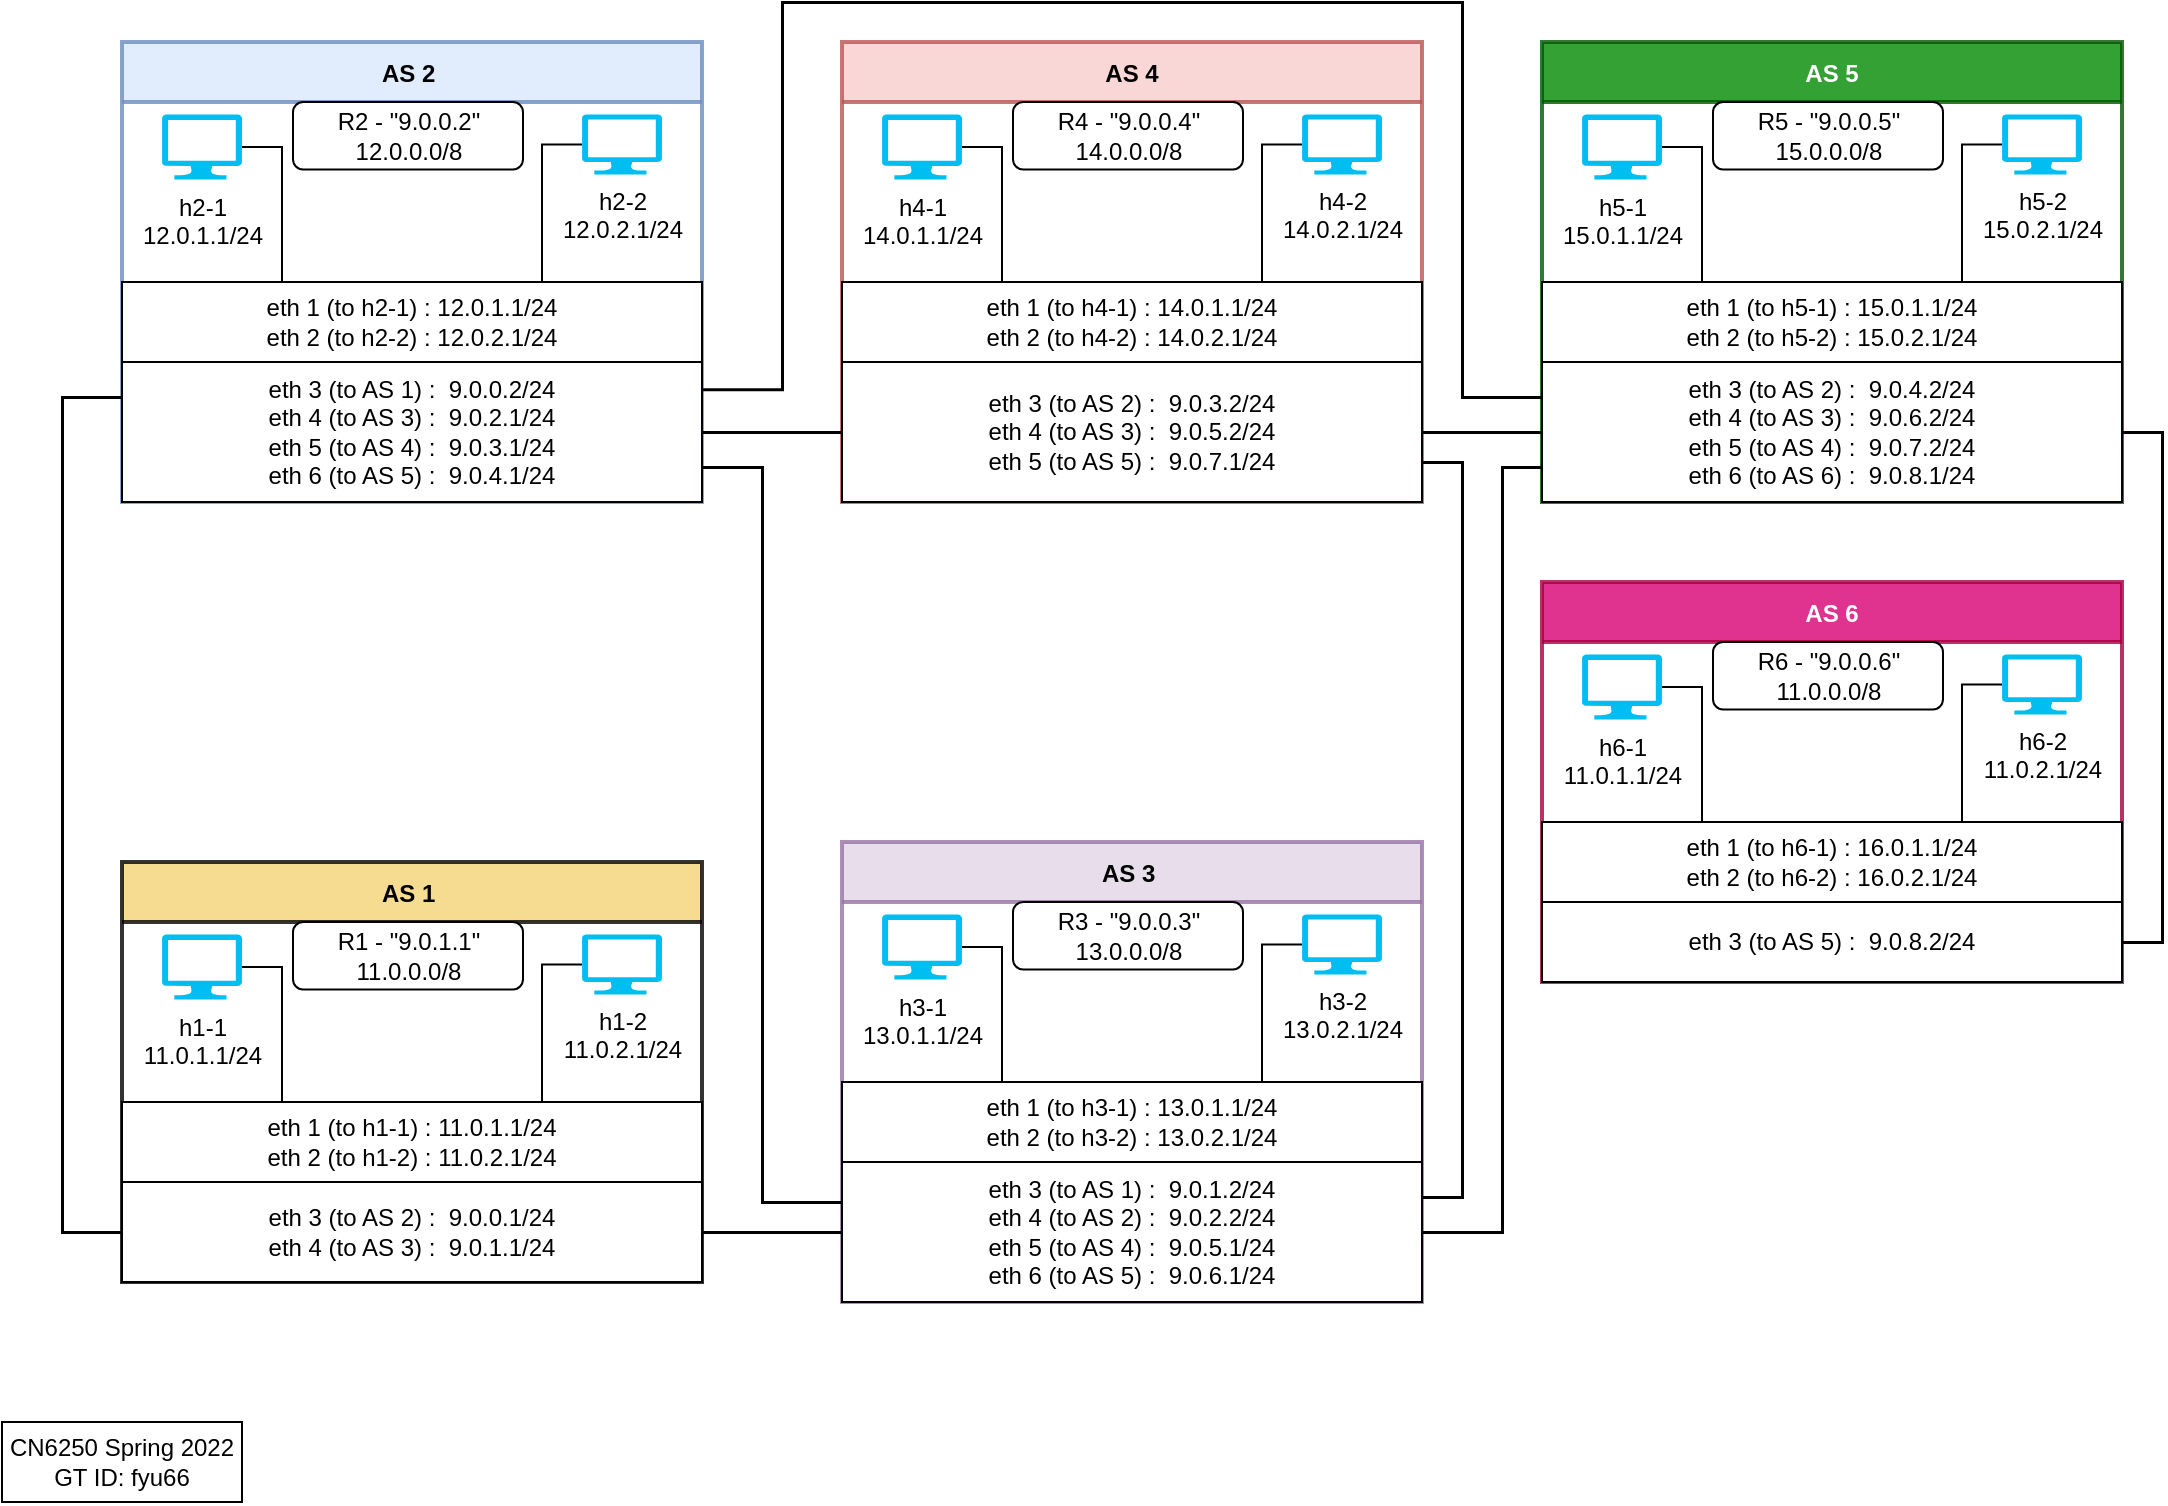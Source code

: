 <mxfile version="17.2.2" type="github">
  <diagram id="hPBcGTMjvYHtOmkIqjpS" name="Page-1">
    <mxGraphModel dx="2062" dy="1097" grid="1" gridSize="10" guides="1" tooltips="1" connect="1" arrows="1" fold="1" page="1" pageScale="1" pageWidth="1100" pageHeight="850" math="0" shadow="0">
      <root>
        <mxCell id="0" />
        <mxCell id="1" parent="0" />
        <mxCell id="3R8BAee1Lmwa3WrxwWTS-9" value="AS 1 " style="swimlane;rounded=0;shadow=0;glass=0;fillColor=#f4d476;gradientColor=none;opacity=80;strokeWidth=2;startSize=30;" vertex="1" parent="1">
          <mxGeometry x="60" y="490" width="290" height="210" as="geometry" />
        </mxCell>
        <mxCell id="3R8BAee1Lmwa3WrxwWTS-3" value="eth 1 (to h1-1) :&amp;nbsp;11.0.1.1/24&lt;br&gt;eth 2 (to h1-2) : 11.0.2.1/24" style="rounded=0;whiteSpace=wrap;html=1;" vertex="1" parent="3R8BAee1Lmwa3WrxwWTS-9">
          <mxGeometry y="120" width="290" height="40" as="geometry" />
        </mxCell>
        <mxCell id="3R8BAee1Lmwa3WrxwWTS-1" value="R1 - &quot;9.0.1.1&quot;&lt;br&gt;11.0.0.0/8" style="rounded=1;whiteSpace=wrap;html=1;" vertex="1" parent="3R8BAee1Lmwa3WrxwWTS-9">
          <mxGeometry x="85.5" y="30" width="115" height="33.75" as="geometry" />
        </mxCell>
        <mxCell id="3R8BAee1Lmwa3WrxwWTS-2" value="eth 3 (to AS 2) :&amp;nbsp; 9.0.0.1/24&lt;br&gt;eth 4 (to AS 3) :&amp;nbsp;&amp;nbsp;9.0.1.1/24" style="rounded=0;whiteSpace=wrap;html=1;" vertex="1" parent="3R8BAee1Lmwa3WrxwWTS-9">
          <mxGeometry y="160" width="290" height="50" as="geometry" />
        </mxCell>
        <mxCell id="3R8BAee1Lmwa3WrxwWTS-66" style="edgeStyle=elbowEdgeStyle;rounded=0;orthogonalLoop=1;jettySize=auto;html=1;entryX=0.75;entryY=0;entryDx=0;entryDy=0;endArrow=none;endFill=0;" edge="1" parent="3R8BAee1Lmwa3WrxwWTS-9" source="3R8BAee1Lmwa3WrxwWTS-5" target="3R8BAee1Lmwa3WrxwWTS-3">
          <mxGeometry relative="1" as="geometry">
            <Array as="points">
              <mxPoint x="210" y="90" />
            </Array>
          </mxGeometry>
        </mxCell>
        <mxCell id="3R8BAee1Lmwa3WrxwWTS-5" value="h1-2&lt;br&gt;11.0.2.1/24" style="verticalLabelPosition=bottom;html=1;verticalAlign=top;align=center;strokeColor=none;fillColor=#00BEF2;shape=mxgraph.azure.computer;pointerEvents=1;" vertex="1" parent="3R8BAee1Lmwa3WrxwWTS-9">
          <mxGeometry x="230" y="36.25" width="40" height="30" as="geometry" />
        </mxCell>
        <mxCell id="3R8BAee1Lmwa3WrxwWTS-65" style="edgeStyle=elbowEdgeStyle;rounded=0;orthogonalLoop=1;jettySize=auto;html=1;entryX=0.25;entryY=0;entryDx=0;entryDy=0;endArrow=none;endFill=0;" edge="1" parent="3R8BAee1Lmwa3WrxwWTS-9" source="3R8BAee1Lmwa3WrxwWTS-4" target="3R8BAee1Lmwa3WrxwWTS-3">
          <mxGeometry relative="1" as="geometry">
            <Array as="points">
              <mxPoint x="80" y="90" />
            </Array>
          </mxGeometry>
        </mxCell>
        <mxCell id="3R8BAee1Lmwa3WrxwWTS-4" value="h1-1&lt;br&gt;11.0.1.1/24" style="verticalLabelPosition=bottom;html=1;verticalAlign=top;align=center;strokeColor=none;fillColor=#00BEF2;shape=mxgraph.azure.computer;pointerEvents=1;" vertex="1" parent="3R8BAee1Lmwa3WrxwWTS-9">
          <mxGeometry x="20" y="36.25" width="40" height="32.5" as="geometry" />
        </mxCell>
        <mxCell id="3R8BAee1Lmwa3WrxwWTS-75" value="AS 2 " style="swimlane;rounded=0;shadow=0;glass=0;fillColor=#dae8fc;opacity=80;strokeWidth=2;startSize=30;strokeColor=#6c8ebf;" vertex="1" parent="1">
          <mxGeometry x="60" y="80" width="290" height="230" as="geometry" />
        </mxCell>
        <mxCell id="3R8BAee1Lmwa3WrxwWTS-76" value="eth 1 (to h2-1) :&amp;nbsp;12.0.1.1/24&lt;br&gt;eth 2 (to h2-2) : 12.0.2.1/24" style="rounded=0;whiteSpace=wrap;html=1;" vertex="1" parent="3R8BAee1Lmwa3WrxwWTS-75">
          <mxGeometry y="120" width="290" height="40" as="geometry" />
        </mxCell>
        <mxCell id="3R8BAee1Lmwa3WrxwWTS-77" value="R2 - &quot;9.0.0.2&quot;&lt;br&gt;12.0.0.0/8" style="rounded=1;whiteSpace=wrap;html=1;" vertex="1" parent="3R8BAee1Lmwa3WrxwWTS-75">
          <mxGeometry x="85.5" y="30" width="115" height="33.75" as="geometry" />
        </mxCell>
        <mxCell id="3R8BAee1Lmwa3WrxwWTS-78" value="eth 3 (to AS 1) :&amp;nbsp; 9.0.0.2/24&lt;br&gt;eth 4 (to AS 3) :&amp;nbsp; 9.0.2.1/24&lt;br&gt;eth 5 (to AS 4) :&amp;nbsp; 9.0.3.1/24&lt;br&gt;eth 6 (to AS 5) :&amp;nbsp; 9.0.4.1/24" style="rounded=0;whiteSpace=wrap;html=1;" vertex="1" parent="3R8BAee1Lmwa3WrxwWTS-75">
          <mxGeometry y="160" width="290" height="70" as="geometry" />
        </mxCell>
        <mxCell id="3R8BAee1Lmwa3WrxwWTS-79" style="edgeStyle=elbowEdgeStyle;rounded=0;orthogonalLoop=1;jettySize=auto;html=1;entryX=0.75;entryY=0;entryDx=0;entryDy=0;endArrow=none;endFill=0;" edge="1" parent="3R8BAee1Lmwa3WrxwWTS-75" source="3R8BAee1Lmwa3WrxwWTS-80" target="3R8BAee1Lmwa3WrxwWTS-76">
          <mxGeometry relative="1" as="geometry">
            <Array as="points">
              <mxPoint x="210" y="90" />
            </Array>
          </mxGeometry>
        </mxCell>
        <mxCell id="3R8BAee1Lmwa3WrxwWTS-80" value="h2-2&lt;br&gt;12.0.2.1/24" style="verticalLabelPosition=bottom;html=1;verticalAlign=top;align=center;strokeColor=none;fillColor=#00BEF2;shape=mxgraph.azure.computer;pointerEvents=1;" vertex="1" parent="3R8BAee1Lmwa3WrxwWTS-75">
          <mxGeometry x="230" y="36.25" width="40" height="30" as="geometry" />
        </mxCell>
        <mxCell id="3R8BAee1Lmwa3WrxwWTS-81" style="edgeStyle=elbowEdgeStyle;rounded=0;orthogonalLoop=1;jettySize=auto;html=1;entryX=0.25;entryY=0;entryDx=0;entryDy=0;endArrow=none;endFill=0;" edge="1" parent="3R8BAee1Lmwa3WrxwWTS-75" source="3R8BAee1Lmwa3WrxwWTS-82" target="3R8BAee1Lmwa3WrxwWTS-76">
          <mxGeometry relative="1" as="geometry">
            <Array as="points">
              <mxPoint x="80" y="90" />
            </Array>
          </mxGeometry>
        </mxCell>
        <mxCell id="3R8BAee1Lmwa3WrxwWTS-82" value="h2-1&lt;br&gt;12.0.1.1/24" style="verticalLabelPosition=bottom;html=1;verticalAlign=top;align=center;strokeColor=none;fillColor=#00BEF2;shape=mxgraph.azure.computer;pointerEvents=1;" vertex="1" parent="3R8BAee1Lmwa3WrxwWTS-75">
          <mxGeometry x="20" y="36.25" width="40" height="32.5" as="geometry" />
        </mxCell>
        <mxCell id="3R8BAee1Lmwa3WrxwWTS-84" style="edgeStyle=elbowEdgeStyle;rounded=0;orthogonalLoop=1;jettySize=auto;html=1;exitX=0;exitY=0.5;exitDx=0;exitDy=0;entryX=0;entryY=0.25;entryDx=0;entryDy=0;endArrow=none;endFill=0;strokeWidth=1.5;" edge="1" parent="1" source="3R8BAee1Lmwa3WrxwWTS-2" target="3R8BAee1Lmwa3WrxwWTS-78">
          <mxGeometry relative="1" as="geometry">
            <Array as="points">
              <mxPoint x="30" y="470" />
              <mxPoint x="60" y="470" />
            </Array>
          </mxGeometry>
        </mxCell>
        <mxCell id="3R8BAee1Lmwa3WrxwWTS-93" value="AS 3 " style="swimlane;rounded=0;shadow=0;glass=0;fillColor=#e1d5e7;opacity=80;strokeWidth=2;startSize=30;strokeColor=#9673a6;" vertex="1" parent="1">
          <mxGeometry x="420" y="480" width="290" height="230" as="geometry" />
        </mxCell>
        <mxCell id="3R8BAee1Lmwa3WrxwWTS-94" value="eth 1 (to h3-1) :&amp;nbsp;13.0.1.1/24&lt;br&gt;eth 2 (to h3-2) : 13.0.2.1/24" style="rounded=0;whiteSpace=wrap;html=1;" vertex="1" parent="3R8BAee1Lmwa3WrxwWTS-93">
          <mxGeometry y="120" width="290" height="40" as="geometry" />
        </mxCell>
        <mxCell id="3R8BAee1Lmwa3WrxwWTS-95" value="R3 - &quot;9.0.0.3&quot;&lt;br&gt;13.0.0.0/8" style="rounded=1;whiteSpace=wrap;html=1;" vertex="1" parent="3R8BAee1Lmwa3WrxwWTS-93">
          <mxGeometry x="85.5" y="30" width="115" height="33.75" as="geometry" />
        </mxCell>
        <mxCell id="3R8BAee1Lmwa3WrxwWTS-96" value="eth 3 (to AS 1) :&amp;nbsp; 9.0.1.2/24&lt;br&gt;eth 4 (to AS 2) :&amp;nbsp; 9.0.2.2/24&lt;br&gt;eth 5 (to AS 4) :&amp;nbsp; 9.0.5.1/24&lt;br&gt;eth 6 (to AS 5) :&amp;nbsp; 9.0.6.1/24" style="rounded=0;whiteSpace=wrap;html=1;" vertex="1" parent="3R8BAee1Lmwa3WrxwWTS-93">
          <mxGeometry y="160" width="290" height="70" as="geometry" />
        </mxCell>
        <mxCell id="3R8BAee1Lmwa3WrxwWTS-97" style="edgeStyle=elbowEdgeStyle;rounded=0;orthogonalLoop=1;jettySize=auto;html=1;entryX=0.75;entryY=0;entryDx=0;entryDy=0;endArrow=none;endFill=0;" edge="1" parent="3R8BAee1Lmwa3WrxwWTS-93" source="3R8BAee1Lmwa3WrxwWTS-98" target="3R8BAee1Lmwa3WrxwWTS-94">
          <mxGeometry relative="1" as="geometry">
            <Array as="points">
              <mxPoint x="210" y="90" />
            </Array>
          </mxGeometry>
        </mxCell>
        <mxCell id="3R8BAee1Lmwa3WrxwWTS-98" value="h3-2&lt;br&gt;13.0.2.1/24" style="verticalLabelPosition=bottom;html=1;verticalAlign=top;align=center;strokeColor=none;fillColor=#00BEF2;shape=mxgraph.azure.computer;pointerEvents=1;" vertex="1" parent="3R8BAee1Lmwa3WrxwWTS-93">
          <mxGeometry x="230" y="36.25" width="40" height="30" as="geometry" />
        </mxCell>
        <mxCell id="3R8BAee1Lmwa3WrxwWTS-99" style="edgeStyle=elbowEdgeStyle;rounded=0;orthogonalLoop=1;jettySize=auto;html=1;entryX=0.25;entryY=0;entryDx=0;entryDy=0;endArrow=none;endFill=0;" edge="1" parent="3R8BAee1Lmwa3WrxwWTS-93" source="3R8BAee1Lmwa3WrxwWTS-100" target="3R8BAee1Lmwa3WrxwWTS-94">
          <mxGeometry relative="1" as="geometry">
            <Array as="points">
              <mxPoint x="80" y="90" />
            </Array>
          </mxGeometry>
        </mxCell>
        <mxCell id="3R8BAee1Lmwa3WrxwWTS-100" value="h3-1&lt;br&gt;13.0.1.1/24" style="verticalLabelPosition=bottom;html=1;verticalAlign=top;align=center;strokeColor=none;fillColor=#00BEF2;shape=mxgraph.azure.computer;pointerEvents=1;" vertex="1" parent="3R8BAee1Lmwa3WrxwWTS-93">
          <mxGeometry x="20" y="36.25" width="40" height="32.5" as="geometry" />
        </mxCell>
        <mxCell id="3R8BAee1Lmwa3WrxwWTS-101" style="edgeStyle=elbowEdgeStyle;rounded=0;orthogonalLoop=1;jettySize=auto;html=1;entryX=0;entryY=0.5;entryDx=0;entryDy=0;endArrow=none;endFill=0;strokeWidth=1.5;" edge="1" parent="1" source="3R8BAee1Lmwa3WrxwWTS-2" target="3R8BAee1Lmwa3WrxwWTS-96">
          <mxGeometry relative="1" as="geometry" />
        </mxCell>
        <mxCell id="3R8BAee1Lmwa3WrxwWTS-102" style="edgeStyle=orthogonalEdgeStyle;rounded=0;orthogonalLoop=1;jettySize=auto;html=1;endArrow=none;endFill=0;exitX=1;exitY=0.75;exitDx=0;exitDy=0;strokeWidth=1.5;" edge="1" parent="1" source="3R8BAee1Lmwa3WrxwWTS-78">
          <mxGeometry relative="1" as="geometry">
            <mxPoint x="420" y="660" as="targetPoint" />
            <Array as="points">
              <mxPoint x="380" y="293" />
              <mxPoint x="380" y="660" />
            </Array>
          </mxGeometry>
        </mxCell>
        <mxCell id="3R8BAee1Lmwa3WrxwWTS-104" value="AS 4" style="swimlane;rounded=0;shadow=0;glass=0;fillColor=#f8cecc;opacity=80;strokeWidth=2;startSize=30;strokeColor=#b85450;" vertex="1" parent="1">
          <mxGeometry x="420" y="80" width="290" height="230" as="geometry" />
        </mxCell>
        <mxCell id="3R8BAee1Lmwa3WrxwWTS-105" value="eth 1 (to h4-1) :&amp;nbsp;14.0.1.1/24&lt;br&gt;eth 2 (to h4-2) : 14.0.2.1/24" style="rounded=0;whiteSpace=wrap;html=1;" vertex="1" parent="3R8BAee1Lmwa3WrxwWTS-104">
          <mxGeometry y="120" width="290" height="40" as="geometry" />
        </mxCell>
        <mxCell id="3R8BAee1Lmwa3WrxwWTS-106" value="R4 - &quot;9.0.0.4&quot;&lt;br&gt;14.0.0.0/8" style="rounded=1;whiteSpace=wrap;html=1;" vertex="1" parent="3R8BAee1Lmwa3WrxwWTS-104">
          <mxGeometry x="85.5" y="30" width="115" height="33.75" as="geometry" />
        </mxCell>
        <mxCell id="3R8BAee1Lmwa3WrxwWTS-107" value="eth 3 (to AS 2) :&amp;nbsp; 9.0.3.2/24&lt;br&gt;eth 4 (to AS 3) :&amp;nbsp; 9.0.5.2/24&lt;br&gt;eth 5 (to AS 5) :&amp;nbsp; 9.0.7.1/24" style="rounded=0;whiteSpace=wrap;html=1;" vertex="1" parent="3R8BAee1Lmwa3WrxwWTS-104">
          <mxGeometry y="160" width="290" height="70" as="geometry" />
        </mxCell>
        <mxCell id="3R8BAee1Lmwa3WrxwWTS-108" style="edgeStyle=elbowEdgeStyle;rounded=0;orthogonalLoop=1;jettySize=auto;html=1;entryX=0.75;entryY=0;entryDx=0;entryDy=0;endArrow=none;endFill=0;" edge="1" parent="3R8BAee1Lmwa3WrxwWTS-104" source="3R8BAee1Lmwa3WrxwWTS-109" target="3R8BAee1Lmwa3WrxwWTS-105">
          <mxGeometry relative="1" as="geometry">
            <Array as="points">
              <mxPoint x="210" y="90" />
            </Array>
          </mxGeometry>
        </mxCell>
        <mxCell id="3R8BAee1Lmwa3WrxwWTS-109" value="h4-2&lt;br&gt;14.0.2.1/24" style="verticalLabelPosition=bottom;html=1;verticalAlign=top;align=center;strokeColor=none;fillColor=#00BEF2;shape=mxgraph.azure.computer;pointerEvents=1;" vertex="1" parent="3R8BAee1Lmwa3WrxwWTS-104">
          <mxGeometry x="230" y="36.25" width="40" height="30" as="geometry" />
        </mxCell>
        <mxCell id="3R8BAee1Lmwa3WrxwWTS-110" style="edgeStyle=elbowEdgeStyle;rounded=0;orthogonalLoop=1;jettySize=auto;html=1;entryX=0.25;entryY=0;entryDx=0;entryDy=0;endArrow=none;endFill=0;" edge="1" parent="3R8BAee1Lmwa3WrxwWTS-104" source="3R8BAee1Lmwa3WrxwWTS-111" target="3R8BAee1Lmwa3WrxwWTS-105">
          <mxGeometry relative="1" as="geometry">
            <Array as="points">
              <mxPoint x="80" y="90" />
            </Array>
          </mxGeometry>
        </mxCell>
        <mxCell id="3R8BAee1Lmwa3WrxwWTS-111" value="h4-1&lt;br&gt;14.0.1.1/24" style="verticalLabelPosition=bottom;html=1;verticalAlign=top;align=center;strokeColor=none;fillColor=#00BEF2;shape=mxgraph.azure.computer;pointerEvents=1;" vertex="1" parent="3R8BAee1Lmwa3WrxwWTS-104">
          <mxGeometry x="20" y="36.25" width="40" height="32.5" as="geometry" />
        </mxCell>
        <mxCell id="3R8BAee1Lmwa3WrxwWTS-113" value="AS 5" style="swimlane;rounded=0;shadow=0;glass=0;fillColor=#008a00;opacity=80;strokeWidth=2;startSize=30;strokeColor=#005700;fontColor=#ffffff;" vertex="1" parent="1">
          <mxGeometry x="770" y="80" width="290" height="230" as="geometry" />
        </mxCell>
        <mxCell id="3R8BAee1Lmwa3WrxwWTS-114" value="eth 1 (to h5-1) :&amp;nbsp;15.0.1.1/24&lt;br&gt;eth 2 (to h5-2) : 15.0.2.1/24" style="rounded=0;whiteSpace=wrap;html=1;" vertex="1" parent="3R8BAee1Lmwa3WrxwWTS-113">
          <mxGeometry y="120" width="290" height="40" as="geometry" />
        </mxCell>
        <mxCell id="3R8BAee1Lmwa3WrxwWTS-115" value="R5 - &quot;9.0.0.5&quot;&lt;br&gt;15.0.0.0/8" style="rounded=1;whiteSpace=wrap;html=1;" vertex="1" parent="3R8BAee1Lmwa3WrxwWTS-113">
          <mxGeometry x="85.5" y="30" width="115" height="33.75" as="geometry" />
        </mxCell>
        <mxCell id="3R8BAee1Lmwa3WrxwWTS-116" value="eth 3 (to AS 2) :&amp;nbsp; 9.0.4.2/24&lt;br&gt;eth 4 (to AS 3) :&amp;nbsp; 9.0.6.2/24&lt;br&gt;eth 5 (to AS 4) :&amp;nbsp; 9.0.7.2/24&lt;br&gt;eth 6 (to AS 6) :&amp;nbsp; 9.0.8.1/24" style="rounded=0;whiteSpace=wrap;html=1;" vertex="1" parent="3R8BAee1Lmwa3WrxwWTS-113">
          <mxGeometry y="160" width="290" height="70" as="geometry" />
        </mxCell>
        <mxCell id="3R8BAee1Lmwa3WrxwWTS-117" style="edgeStyle=elbowEdgeStyle;rounded=0;orthogonalLoop=1;jettySize=auto;html=1;entryX=0.75;entryY=0;entryDx=0;entryDy=0;endArrow=none;endFill=0;" edge="1" parent="3R8BAee1Lmwa3WrxwWTS-113" source="3R8BAee1Lmwa3WrxwWTS-118" target="3R8BAee1Lmwa3WrxwWTS-114">
          <mxGeometry relative="1" as="geometry">
            <Array as="points">
              <mxPoint x="210" y="90" />
            </Array>
          </mxGeometry>
        </mxCell>
        <mxCell id="3R8BAee1Lmwa3WrxwWTS-118" value="h5-2&lt;br&gt;15.0.2.1/24" style="verticalLabelPosition=bottom;html=1;verticalAlign=top;align=center;strokeColor=none;fillColor=#00BEF2;shape=mxgraph.azure.computer;pointerEvents=1;" vertex="1" parent="3R8BAee1Lmwa3WrxwWTS-113">
          <mxGeometry x="230" y="36.25" width="40" height="30" as="geometry" />
        </mxCell>
        <mxCell id="3R8BAee1Lmwa3WrxwWTS-119" style="edgeStyle=elbowEdgeStyle;rounded=0;orthogonalLoop=1;jettySize=auto;html=1;entryX=0.25;entryY=0;entryDx=0;entryDy=0;endArrow=none;endFill=0;" edge="1" parent="3R8BAee1Lmwa3WrxwWTS-113" source="3R8BAee1Lmwa3WrxwWTS-120" target="3R8BAee1Lmwa3WrxwWTS-114">
          <mxGeometry relative="1" as="geometry">
            <Array as="points">
              <mxPoint x="80" y="90" />
            </Array>
          </mxGeometry>
        </mxCell>
        <mxCell id="3R8BAee1Lmwa3WrxwWTS-120" value="h5-1&lt;br&gt;15.0.1.1/24" style="verticalLabelPosition=bottom;html=1;verticalAlign=top;align=center;strokeColor=none;fillColor=#00BEF2;shape=mxgraph.azure.computer;pointerEvents=1;" vertex="1" parent="3R8BAee1Lmwa3WrxwWTS-113">
          <mxGeometry x="20" y="36.25" width="40" height="32.5" as="geometry" />
        </mxCell>
        <mxCell id="3R8BAee1Lmwa3WrxwWTS-122" style="edgeStyle=orthogonalEdgeStyle;rounded=0;orthogonalLoop=1;jettySize=auto;html=1;entryX=0;entryY=0.5;entryDx=0;entryDy=0;endArrow=none;endFill=0;strokeWidth=1.5;" edge="1" parent="1" source="3R8BAee1Lmwa3WrxwWTS-78" target="3R8BAee1Lmwa3WrxwWTS-107">
          <mxGeometry relative="1" as="geometry" />
        </mxCell>
        <mxCell id="3R8BAee1Lmwa3WrxwWTS-123" style="edgeStyle=orthogonalEdgeStyle;rounded=0;orthogonalLoop=1;jettySize=auto;html=1;endArrow=none;endFill=0;entryX=0;entryY=0.25;entryDx=0;entryDy=0;strokeWidth=1.5;exitX=1.001;exitY=0.194;exitDx=0;exitDy=0;exitPerimeter=0;" edge="1" parent="1" source="3R8BAee1Lmwa3WrxwWTS-78" target="3R8BAee1Lmwa3WrxwWTS-116">
          <mxGeometry relative="1" as="geometry">
            <mxPoint x="400" y="253" as="sourcePoint" />
            <mxPoint x="1030" y="280" as="targetPoint" />
            <Array as="points">
              <mxPoint x="390" y="254" />
              <mxPoint x="390" y="60" />
              <mxPoint x="730" y="60" />
              <mxPoint x="730" y="258" />
            </Array>
          </mxGeometry>
        </mxCell>
        <mxCell id="3R8BAee1Lmwa3WrxwWTS-125" style="edgeStyle=orthogonalEdgeStyle;rounded=0;orthogonalLoop=1;jettySize=auto;html=1;entryX=1;entryY=0.25;entryDx=0;entryDy=0;endArrow=none;endFill=0;strokeWidth=1.5;" edge="1" parent="1" source="3R8BAee1Lmwa3WrxwWTS-107" target="3R8BAee1Lmwa3WrxwWTS-96">
          <mxGeometry relative="1" as="geometry">
            <Array as="points">
              <mxPoint x="730" y="290" />
              <mxPoint x="730" y="658" />
            </Array>
          </mxGeometry>
        </mxCell>
        <mxCell id="3R8BAee1Lmwa3WrxwWTS-127" style="edgeStyle=orthogonalEdgeStyle;rounded=0;orthogonalLoop=1;jettySize=auto;html=1;entryX=0;entryY=0.5;entryDx=0;entryDy=0;endArrow=none;endFill=0;strokeWidth=1.5;" edge="1" parent="1" source="3R8BAee1Lmwa3WrxwWTS-107" target="3R8BAee1Lmwa3WrxwWTS-116">
          <mxGeometry relative="1" as="geometry" />
        </mxCell>
        <mxCell id="3R8BAee1Lmwa3WrxwWTS-128" value="AS 6" style="swimlane;rounded=0;shadow=0;glass=0;fillColor=#d80073;opacity=80;strokeWidth=2;startSize=30;strokeColor=#A50040;fontColor=#ffffff;" vertex="1" parent="1">
          <mxGeometry x="770" y="350" width="290" height="200" as="geometry" />
        </mxCell>
        <mxCell id="3R8BAee1Lmwa3WrxwWTS-129" value="eth 1 (to h6-1) :&amp;nbsp;16.0.1.1/24&lt;br&gt;eth 2 (to h6-2) : 16.0.2.1/24" style="rounded=0;whiteSpace=wrap;html=1;" vertex="1" parent="3R8BAee1Lmwa3WrxwWTS-128">
          <mxGeometry y="120" width="290" height="40" as="geometry" />
        </mxCell>
        <mxCell id="3R8BAee1Lmwa3WrxwWTS-130" value="R6 - &quot;9.0.0.6&quot;&lt;br&gt;11.0.0.0/8" style="rounded=1;whiteSpace=wrap;html=1;" vertex="1" parent="3R8BAee1Lmwa3WrxwWTS-128">
          <mxGeometry x="85.5" y="30" width="115" height="33.75" as="geometry" />
        </mxCell>
        <mxCell id="3R8BAee1Lmwa3WrxwWTS-131" value="eth 3 (to AS 5) :&amp;nbsp; 9.0.8.2/24" style="rounded=0;whiteSpace=wrap;html=1;" vertex="1" parent="3R8BAee1Lmwa3WrxwWTS-128">
          <mxGeometry y="160" width="290" height="40" as="geometry" />
        </mxCell>
        <mxCell id="3R8BAee1Lmwa3WrxwWTS-132" style="edgeStyle=elbowEdgeStyle;rounded=0;orthogonalLoop=1;jettySize=auto;html=1;entryX=0.75;entryY=0;entryDx=0;entryDy=0;endArrow=none;endFill=0;" edge="1" parent="3R8BAee1Lmwa3WrxwWTS-128" source="3R8BAee1Lmwa3WrxwWTS-133" target="3R8BAee1Lmwa3WrxwWTS-129">
          <mxGeometry relative="1" as="geometry">
            <Array as="points">
              <mxPoint x="210" y="90" />
            </Array>
          </mxGeometry>
        </mxCell>
        <mxCell id="3R8BAee1Lmwa3WrxwWTS-133" value="h6-2&lt;br&gt;11.0.2.1/24" style="verticalLabelPosition=bottom;html=1;verticalAlign=top;align=center;strokeColor=none;fillColor=#00BEF2;shape=mxgraph.azure.computer;pointerEvents=1;" vertex="1" parent="3R8BAee1Lmwa3WrxwWTS-128">
          <mxGeometry x="230" y="36.25" width="40" height="30" as="geometry" />
        </mxCell>
        <mxCell id="3R8BAee1Lmwa3WrxwWTS-134" style="edgeStyle=elbowEdgeStyle;rounded=0;orthogonalLoop=1;jettySize=auto;html=1;entryX=0.25;entryY=0;entryDx=0;entryDy=0;endArrow=none;endFill=0;" edge="1" parent="3R8BAee1Lmwa3WrxwWTS-128" source="3R8BAee1Lmwa3WrxwWTS-135" target="3R8BAee1Lmwa3WrxwWTS-129">
          <mxGeometry relative="1" as="geometry">
            <Array as="points">
              <mxPoint x="80" y="90" />
            </Array>
          </mxGeometry>
        </mxCell>
        <mxCell id="3R8BAee1Lmwa3WrxwWTS-135" value="h6-1&lt;br&gt;11.0.1.1/24" style="verticalLabelPosition=bottom;html=1;verticalAlign=top;align=center;strokeColor=none;fillColor=#00BEF2;shape=mxgraph.azure.computer;pointerEvents=1;" vertex="1" parent="3R8BAee1Lmwa3WrxwWTS-128">
          <mxGeometry x="20" y="36.25" width="40" height="32.5" as="geometry" />
        </mxCell>
        <mxCell id="3R8BAee1Lmwa3WrxwWTS-138" style="edgeStyle=orthogonalEdgeStyle;rounded=0;orthogonalLoop=1;jettySize=auto;html=1;entryX=1;entryY=0.5;entryDx=0;entryDy=0;endArrow=none;endFill=0;exitX=1;exitY=0.5;exitDx=0;exitDy=0;strokeWidth=1.5;" edge="1" parent="1" source="3R8BAee1Lmwa3WrxwWTS-116" target="3R8BAee1Lmwa3WrxwWTS-131">
          <mxGeometry relative="1" as="geometry">
            <Array as="points">
              <mxPoint x="1080" y="275" />
              <mxPoint x="1080" y="530" />
            </Array>
          </mxGeometry>
        </mxCell>
        <mxCell id="3R8BAee1Lmwa3WrxwWTS-139" value="CN6250 Spring 2022&lt;br&gt;GT ID: fyu66" style="rounded=0;whiteSpace=wrap;html=1;" vertex="1" parent="1">
          <mxGeometry y="770" width="120" height="40" as="geometry" />
        </mxCell>
        <mxCell id="3R8BAee1Lmwa3WrxwWTS-140" style="edgeStyle=orthogonalEdgeStyle;rounded=0;orthogonalLoop=1;jettySize=auto;html=1;entryX=0;entryY=0.75;entryDx=0;entryDy=0;endArrow=none;endFill=0;strokeWidth=1.5;" edge="1" parent="1" source="3R8BAee1Lmwa3WrxwWTS-96" target="3R8BAee1Lmwa3WrxwWTS-116">
          <mxGeometry relative="1" as="geometry">
            <Array as="points">
              <mxPoint x="750" y="675" />
              <mxPoint x="750" y="293" />
            </Array>
          </mxGeometry>
        </mxCell>
      </root>
    </mxGraphModel>
  </diagram>
</mxfile>
